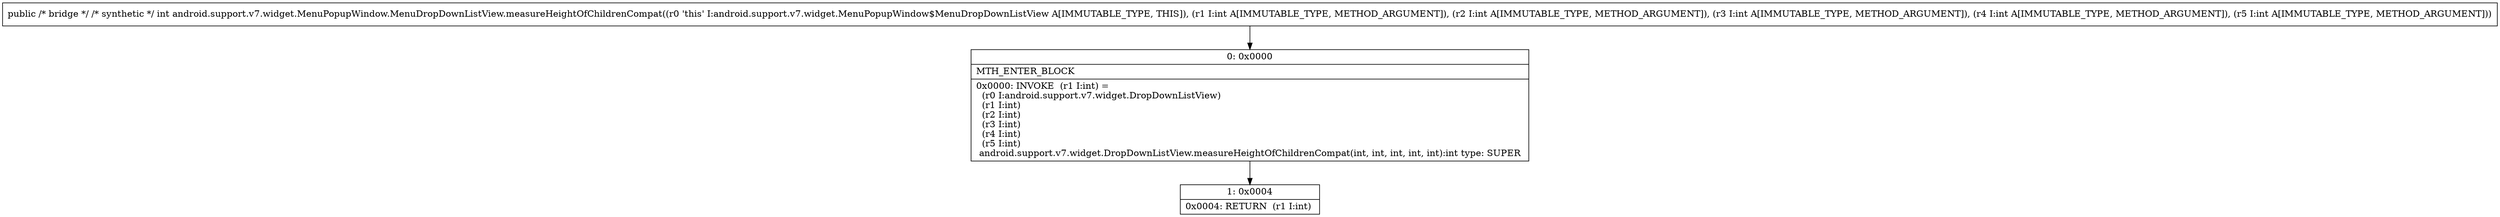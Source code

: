 digraph "CFG forandroid.support.v7.widget.MenuPopupWindow.MenuDropDownListView.measureHeightOfChildrenCompat(IIIII)I" {
Node_0 [shape=record,label="{0\:\ 0x0000|MTH_ENTER_BLOCK\l|0x0000: INVOKE  (r1 I:int) = \l  (r0 I:android.support.v7.widget.DropDownListView)\l  (r1 I:int)\l  (r2 I:int)\l  (r3 I:int)\l  (r4 I:int)\l  (r5 I:int)\l android.support.v7.widget.DropDownListView.measureHeightOfChildrenCompat(int, int, int, int, int):int type: SUPER \l}"];
Node_1 [shape=record,label="{1\:\ 0x0004|0x0004: RETURN  (r1 I:int) \l}"];
MethodNode[shape=record,label="{public \/* bridge *\/ \/* synthetic *\/ int android.support.v7.widget.MenuPopupWindow.MenuDropDownListView.measureHeightOfChildrenCompat((r0 'this' I:android.support.v7.widget.MenuPopupWindow$MenuDropDownListView A[IMMUTABLE_TYPE, THIS]), (r1 I:int A[IMMUTABLE_TYPE, METHOD_ARGUMENT]), (r2 I:int A[IMMUTABLE_TYPE, METHOD_ARGUMENT]), (r3 I:int A[IMMUTABLE_TYPE, METHOD_ARGUMENT]), (r4 I:int A[IMMUTABLE_TYPE, METHOD_ARGUMENT]), (r5 I:int A[IMMUTABLE_TYPE, METHOD_ARGUMENT])) }"];
MethodNode -> Node_0;
Node_0 -> Node_1;
}

